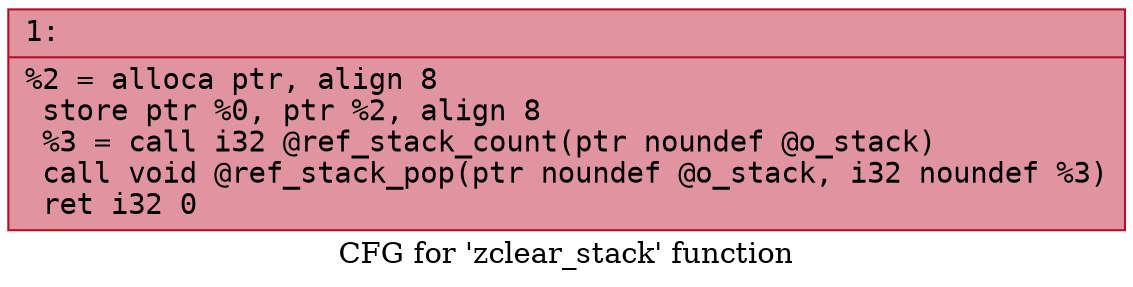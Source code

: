 digraph "CFG for 'zclear_stack' function" {
	label="CFG for 'zclear_stack' function";

	Node0x600003b97e80 [shape=record,color="#b70d28ff", style=filled, fillcolor="#b70d2870" fontname="Courier",label="{1:\l|  %2 = alloca ptr, align 8\l  store ptr %0, ptr %2, align 8\l  %3 = call i32 @ref_stack_count(ptr noundef @o_stack)\l  call void @ref_stack_pop(ptr noundef @o_stack, i32 noundef %3)\l  ret i32 0\l}"];
}
